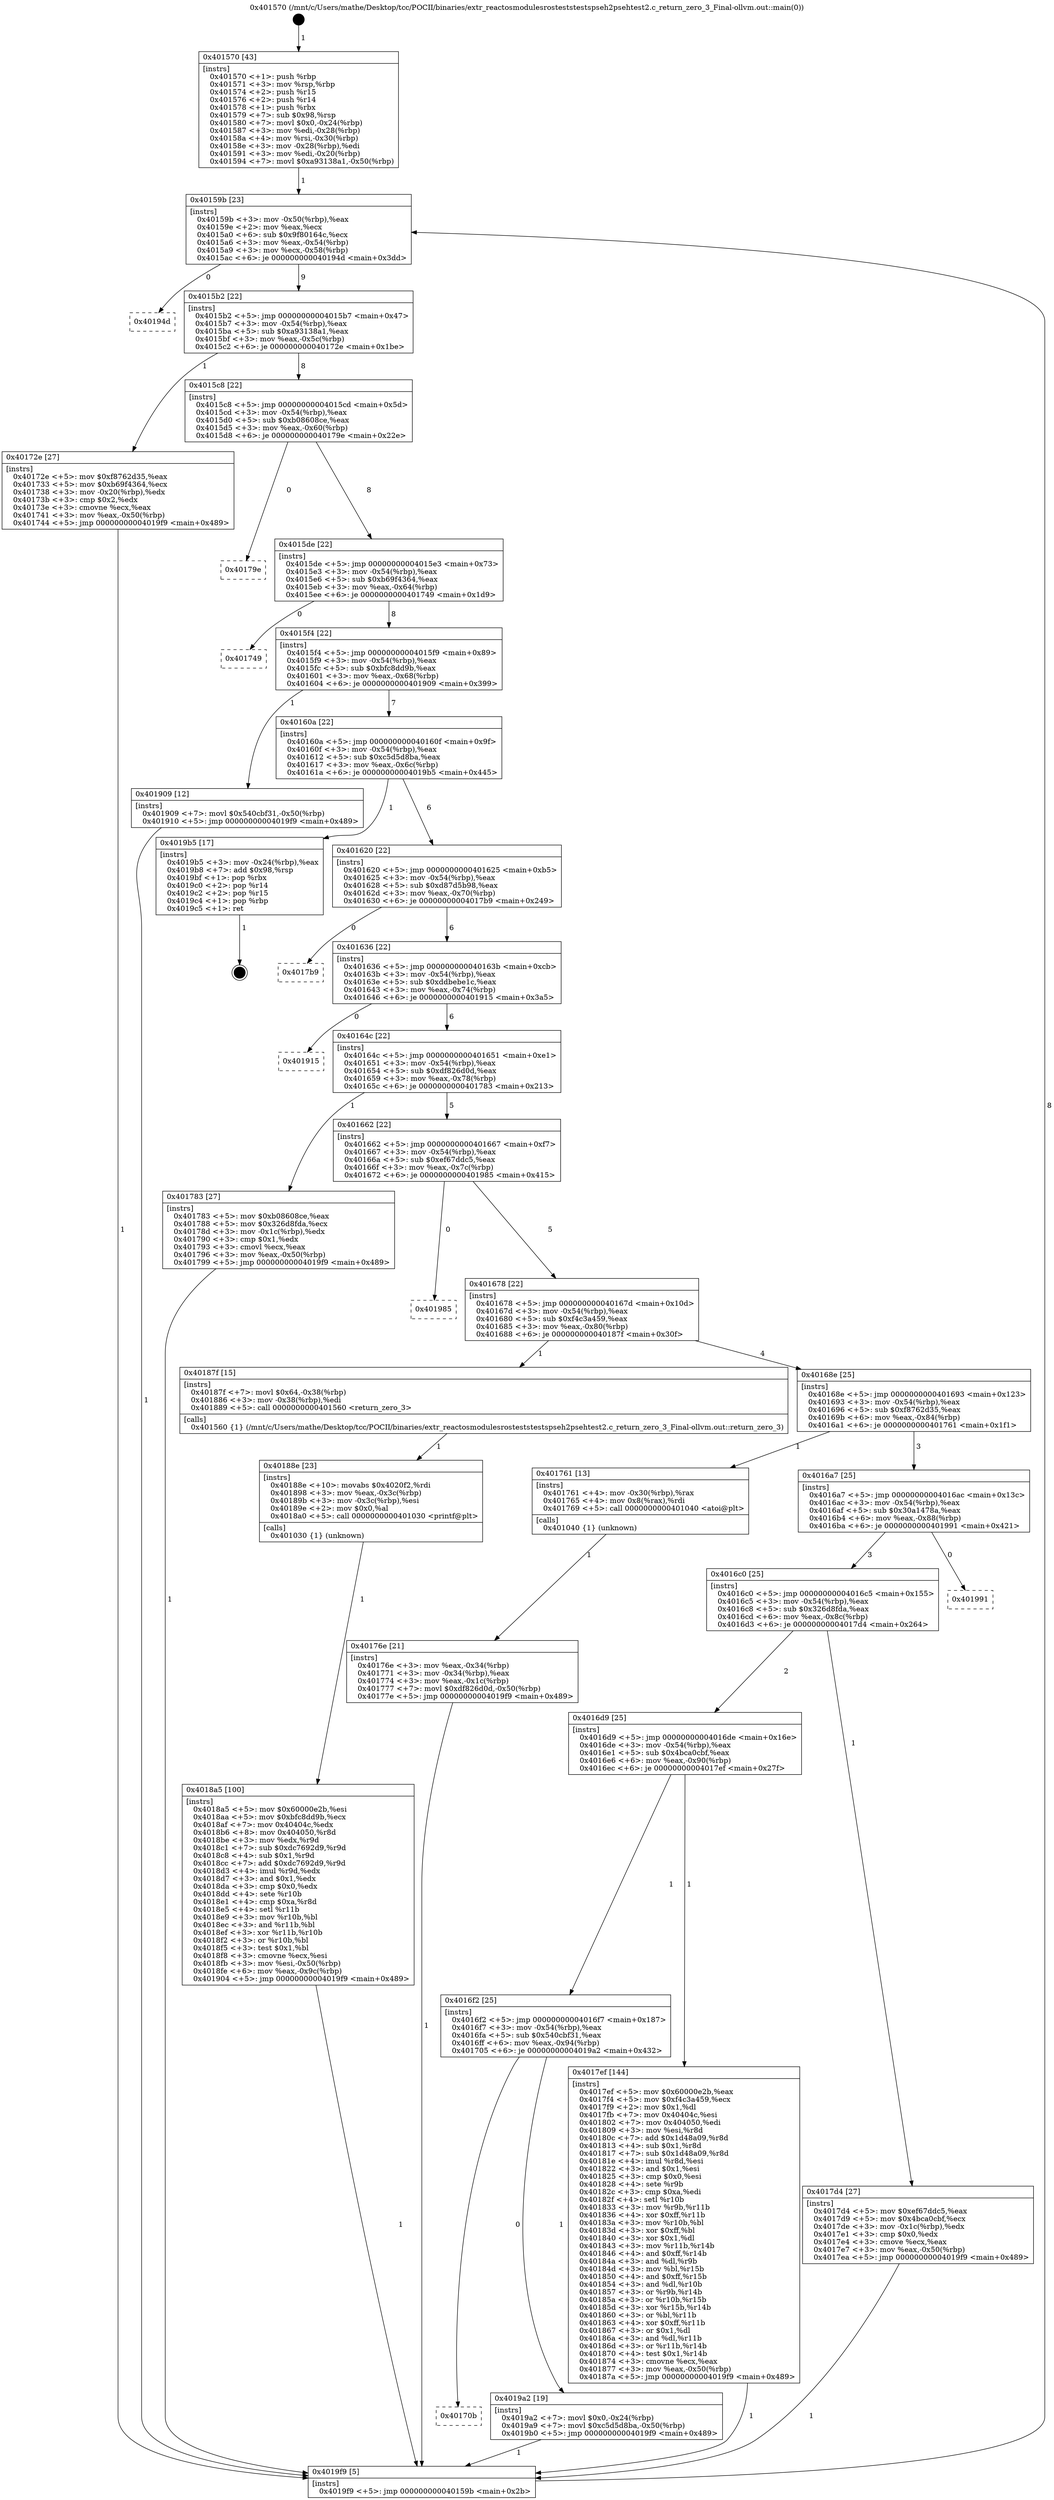 digraph "0x401570" {
  label = "0x401570 (/mnt/c/Users/mathe/Desktop/tcc/POCII/binaries/extr_reactosmodulesrosteststestspseh2psehtest2.c_return_zero_3_Final-ollvm.out::main(0))"
  labelloc = "t"
  node[shape=record]

  Entry [label="",width=0.3,height=0.3,shape=circle,fillcolor=black,style=filled]
  "0x40159b" [label="{
     0x40159b [23]\l
     | [instrs]\l
     &nbsp;&nbsp;0x40159b \<+3\>: mov -0x50(%rbp),%eax\l
     &nbsp;&nbsp;0x40159e \<+2\>: mov %eax,%ecx\l
     &nbsp;&nbsp;0x4015a0 \<+6\>: sub $0x9f80164c,%ecx\l
     &nbsp;&nbsp;0x4015a6 \<+3\>: mov %eax,-0x54(%rbp)\l
     &nbsp;&nbsp;0x4015a9 \<+3\>: mov %ecx,-0x58(%rbp)\l
     &nbsp;&nbsp;0x4015ac \<+6\>: je 000000000040194d \<main+0x3dd\>\l
  }"]
  "0x40194d" [label="{
     0x40194d\l
  }", style=dashed]
  "0x4015b2" [label="{
     0x4015b2 [22]\l
     | [instrs]\l
     &nbsp;&nbsp;0x4015b2 \<+5\>: jmp 00000000004015b7 \<main+0x47\>\l
     &nbsp;&nbsp;0x4015b7 \<+3\>: mov -0x54(%rbp),%eax\l
     &nbsp;&nbsp;0x4015ba \<+5\>: sub $0xa93138a1,%eax\l
     &nbsp;&nbsp;0x4015bf \<+3\>: mov %eax,-0x5c(%rbp)\l
     &nbsp;&nbsp;0x4015c2 \<+6\>: je 000000000040172e \<main+0x1be\>\l
  }"]
  Exit [label="",width=0.3,height=0.3,shape=circle,fillcolor=black,style=filled,peripheries=2]
  "0x40172e" [label="{
     0x40172e [27]\l
     | [instrs]\l
     &nbsp;&nbsp;0x40172e \<+5\>: mov $0xf8762d35,%eax\l
     &nbsp;&nbsp;0x401733 \<+5\>: mov $0xb69f4364,%ecx\l
     &nbsp;&nbsp;0x401738 \<+3\>: mov -0x20(%rbp),%edx\l
     &nbsp;&nbsp;0x40173b \<+3\>: cmp $0x2,%edx\l
     &nbsp;&nbsp;0x40173e \<+3\>: cmovne %ecx,%eax\l
     &nbsp;&nbsp;0x401741 \<+3\>: mov %eax,-0x50(%rbp)\l
     &nbsp;&nbsp;0x401744 \<+5\>: jmp 00000000004019f9 \<main+0x489\>\l
  }"]
  "0x4015c8" [label="{
     0x4015c8 [22]\l
     | [instrs]\l
     &nbsp;&nbsp;0x4015c8 \<+5\>: jmp 00000000004015cd \<main+0x5d\>\l
     &nbsp;&nbsp;0x4015cd \<+3\>: mov -0x54(%rbp),%eax\l
     &nbsp;&nbsp;0x4015d0 \<+5\>: sub $0xb08608ce,%eax\l
     &nbsp;&nbsp;0x4015d5 \<+3\>: mov %eax,-0x60(%rbp)\l
     &nbsp;&nbsp;0x4015d8 \<+6\>: je 000000000040179e \<main+0x22e\>\l
  }"]
  "0x4019f9" [label="{
     0x4019f9 [5]\l
     | [instrs]\l
     &nbsp;&nbsp;0x4019f9 \<+5\>: jmp 000000000040159b \<main+0x2b\>\l
  }"]
  "0x401570" [label="{
     0x401570 [43]\l
     | [instrs]\l
     &nbsp;&nbsp;0x401570 \<+1\>: push %rbp\l
     &nbsp;&nbsp;0x401571 \<+3\>: mov %rsp,%rbp\l
     &nbsp;&nbsp;0x401574 \<+2\>: push %r15\l
     &nbsp;&nbsp;0x401576 \<+2\>: push %r14\l
     &nbsp;&nbsp;0x401578 \<+1\>: push %rbx\l
     &nbsp;&nbsp;0x401579 \<+7\>: sub $0x98,%rsp\l
     &nbsp;&nbsp;0x401580 \<+7\>: movl $0x0,-0x24(%rbp)\l
     &nbsp;&nbsp;0x401587 \<+3\>: mov %edi,-0x28(%rbp)\l
     &nbsp;&nbsp;0x40158a \<+4\>: mov %rsi,-0x30(%rbp)\l
     &nbsp;&nbsp;0x40158e \<+3\>: mov -0x28(%rbp),%edi\l
     &nbsp;&nbsp;0x401591 \<+3\>: mov %edi,-0x20(%rbp)\l
     &nbsp;&nbsp;0x401594 \<+7\>: movl $0xa93138a1,-0x50(%rbp)\l
  }"]
  "0x40170b" [label="{
     0x40170b\l
  }", style=dashed]
  "0x40179e" [label="{
     0x40179e\l
  }", style=dashed]
  "0x4015de" [label="{
     0x4015de [22]\l
     | [instrs]\l
     &nbsp;&nbsp;0x4015de \<+5\>: jmp 00000000004015e3 \<main+0x73\>\l
     &nbsp;&nbsp;0x4015e3 \<+3\>: mov -0x54(%rbp),%eax\l
     &nbsp;&nbsp;0x4015e6 \<+5\>: sub $0xb69f4364,%eax\l
     &nbsp;&nbsp;0x4015eb \<+3\>: mov %eax,-0x64(%rbp)\l
     &nbsp;&nbsp;0x4015ee \<+6\>: je 0000000000401749 \<main+0x1d9\>\l
  }"]
  "0x4019a2" [label="{
     0x4019a2 [19]\l
     | [instrs]\l
     &nbsp;&nbsp;0x4019a2 \<+7\>: movl $0x0,-0x24(%rbp)\l
     &nbsp;&nbsp;0x4019a9 \<+7\>: movl $0xc5d5d8ba,-0x50(%rbp)\l
     &nbsp;&nbsp;0x4019b0 \<+5\>: jmp 00000000004019f9 \<main+0x489\>\l
  }"]
  "0x401749" [label="{
     0x401749\l
  }", style=dashed]
  "0x4015f4" [label="{
     0x4015f4 [22]\l
     | [instrs]\l
     &nbsp;&nbsp;0x4015f4 \<+5\>: jmp 00000000004015f9 \<main+0x89\>\l
     &nbsp;&nbsp;0x4015f9 \<+3\>: mov -0x54(%rbp),%eax\l
     &nbsp;&nbsp;0x4015fc \<+5\>: sub $0xbfc8dd9b,%eax\l
     &nbsp;&nbsp;0x401601 \<+3\>: mov %eax,-0x68(%rbp)\l
     &nbsp;&nbsp;0x401604 \<+6\>: je 0000000000401909 \<main+0x399\>\l
  }"]
  "0x4018a5" [label="{
     0x4018a5 [100]\l
     | [instrs]\l
     &nbsp;&nbsp;0x4018a5 \<+5\>: mov $0x60000e2b,%esi\l
     &nbsp;&nbsp;0x4018aa \<+5\>: mov $0xbfc8dd9b,%ecx\l
     &nbsp;&nbsp;0x4018af \<+7\>: mov 0x40404c,%edx\l
     &nbsp;&nbsp;0x4018b6 \<+8\>: mov 0x404050,%r8d\l
     &nbsp;&nbsp;0x4018be \<+3\>: mov %edx,%r9d\l
     &nbsp;&nbsp;0x4018c1 \<+7\>: sub $0xdc7692d9,%r9d\l
     &nbsp;&nbsp;0x4018c8 \<+4\>: sub $0x1,%r9d\l
     &nbsp;&nbsp;0x4018cc \<+7\>: add $0xdc7692d9,%r9d\l
     &nbsp;&nbsp;0x4018d3 \<+4\>: imul %r9d,%edx\l
     &nbsp;&nbsp;0x4018d7 \<+3\>: and $0x1,%edx\l
     &nbsp;&nbsp;0x4018da \<+3\>: cmp $0x0,%edx\l
     &nbsp;&nbsp;0x4018dd \<+4\>: sete %r10b\l
     &nbsp;&nbsp;0x4018e1 \<+4\>: cmp $0xa,%r8d\l
     &nbsp;&nbsp;0x4018e5 \<+4\>: setl %r11b\l
     &nbsp;&nbsp;0x4018e9 \<+3\>: mov %r10b,%bl\l
     &nbsp;&nbsp;0x4018ec \<+3\>: and %r11b,%bl\l
     &nbsp;&nbsp;0x4018ef \<+3\>: xor %r11b,%r10b\l
     &nbsp;&nbsp;0x4018f2 \<+3\>: or %r10b,%bl\l
     &nbsp;&nbsp;0x4018f5 \<+3\>: test $0x1,%bl\l
     &nbsp;&nbsp;0x4018f8 \<+3\>: cmovne %ecx,%esi\l
     &nbsp;&nbsp;0x4018fb \<+3\>: mov %esi,-0x50(%rbp)\l
     &nbsp;&nbsp;0x4018fe \<+6\>: mov %eax,-0x9c(%rbp)\l
     &nbsp;&nbsp;0x401904 \<+5\>: jmp 00000000004019f9 \<main+0x489\>\l
  }"]
  "0x401909" [label="{
     0x401909 [12]\l
     | [instrs]\l
     &nbsp;&nbsp;0x401909 \<+7\>: movl $0x540cbf31,-0x50(%rbp)\l
     &nbsp;&nbsp;0x401910 \<+5\>: jmp 00000000004019f9 \<main+0x489\>\l
  }"]
  "0x40160a" [label="{
     0x40160a [22]\l
     | [instrs]\l
     &nbsp;&nbsp;0x40160a \<+5\>: jmp 000000000040160f \<main+0x9f\>\l
     &nbsp;&nbsp;0x40160f \<+3\>: mov -0x54(%rbp),%eax\l
     &nbsp;&nbsp;0x401612 \<+5\>: sub $0xc5d5d8ba,%eax\l
     &nbsp;&nbsp;0x401617 \<+3\>: mov %eax,-0x6c(%rbp)\l
     &nbsp;&nbsp;0x40161a \<+6\>: je 00000000004019b5 \<main+0x445\>\l
  }"]
  "0x40188e" [label="{
     0x40188e [23]\l
     | [instrs]\l
     &nbsp;&nbsp;0x40188e \<+10\>: movabs $0x4020f2,%rdi\l
     &nbsp;&nbsp;0x401898 \<+3\>: mov %eax,-0x3c(%rbp)\l
     &nbsp;&nbsp;0x40189b \<+3\>: mov -0x3c(%rbp),%esi\l
     &nbsp;&nbsp;0x40189e \<+2\>: mov $0x0,%al\l
     &nbsp;&nbsp;0x4018a0 \<+5\>: call 0000000000401030 \<printf@plt\>\l
     | [calls]\l
     &nbsp;&nbsp;0x401030 \{1\} (unknown)\l
  }"]
  "0x4019b5" [label="{
     0x4019b5 [17]\l
     | [instrs]\l
     &nbsp;&nbsp;0x4019b5 \<+3\>: mov -0x24(%rbp),%eax\l
     &nbsp;&nbsp;0x4019b8 \<+7\>: add $0x98,%rsp\l
     &nbsp;&nbsp;0x4019bf \<+1\>: pop %rbx\l
     &nbsp;&nbsp;0x4019c0 \<+2\>: pop %r14\l
     &nbsp;&nbsp;0x4019c2 \<+2\>: pop %r15\l
     &nbsp;&nbsp;0x4019c4 \<+1\>: pop %rbp\l
     &nbsp;&nbsp;0x4019c5 \<+1\>: ret\l
  }"]
  "0x401620" [label="{
     0x401620 [22]\l
     | [instrs]\l
     &nbsp;&nbsp;0x401620 \<+5\>: jmp 0000000000401625 \<main+0xb5\>\l
     &nbsp;&nbsp;0x401625 \<+3\>: mov -0x54(%rbp),%eax\l
     &nbsp;&nbsp;0x401628 \<+5\>: sub $0xd87d5b98,%eax\l
     &nbsp;&nbsp;0x40162d \<+3\>: mov %eax,-0x70(%rbp)\l
     &nbsp;&nbsp;0x401630 \<+6\>: je 00000000004017b9 \<main+0x249\>\l
  }"]
  "0x4016f2" [label="{
     0x4016f2 [25]\l
     | [instrs]\l
     &nbsp;&nbsp;0x4016f2 \<+5\>: jmp 00000000004016f7 \<main+0x187\>\l
     &nbsp;&nbsp;0x4016f7 \<+3\>: mov -0x54(%rbp),%eax\l
     &nbsp;&nbsp;0x4016fa \<+5\>: sub $0x540cbf31,%eax\l
     &nbsp;&nbsp;0x4016ff \<+6\>: mov %eax,-0x94(%rbp)\l
     &nbsp;&nbsp;0x401705 \<+6\>: je 00000000004019a2 \<main+0x432\>\l
  }"]
  "0x4017b9" [label="{
     0x4017b9\l
  }", style=dashed]
  "0x401636" [label="{
     0x401636 [22]\l
     | [instrs]\l
     &nbsp;&nbsp;0x401636 \<+5\>: jmp 000000000040163b \<main+0xcb\>\l
     &nbsp;&nbsp;0x40163b \<+3\>: mov -0x54(%rbp),%eax\l
     &nbsp;&nbsp;0x40163e \<+5\>: sub $0xddbebe1c,%eax\l
     &nbsp;&nbsp;0x401643 \<+3\>: mov %eax,-0x74(%rbp)\l
     &nbsp;&nbsp;0x401646 \<+6\>: je 0000000000401915 \<main+0x3a5\>\l
  }"]
  "0x4017ef" [label="{
     0x4017ef [144]\l
     | [instrs]\l
     &nbsp;&nbsp;0x4017ef \<+5\>: mov $0x60000e2b,%eax\l
     &nbsp;&nbsp;0x4017f4 \<+5\>: mov $0xf4c3a459,%ecx\l
     &nbsp;&nbsp;0x4017f9 \<+2\>: mov $0x1,%dl\l
     &nbsp;&nbsp;0x4017fb \<+7\>: mov 0x40404c,%esi\l
     &nbsp;&nbsp;0x401802 \<+7\>: mov 0x404050,%edi\l
     &nbsp;&nbsp;0x401809 \<+3\>: mov %esi,%r8d\l
     &nbsp;&nbsp;0x40180c \<+7\>: add $0x1d48a09,%r8d\l
     &nbsp;&nbsp;0x401813 \<+4\>: sub $0x1,%r8d\l
     &nbsp;&nbsp;0x401817 \<+7\>: sub $0x1d48a09,%r8d\l
     &nbsp;&nbsp;0x40181e \<+4\>: imul %r8d,%esi\l
     &nbsp;&nbsp;0x401822 \<+3\>: and $0x1,%esi\l
     &nbsp;&nbsp;0x401825 \<+3\>: cmp $0x0,%esi\l
     &nbsp;&nbsp;0x401828 \<+4\>: sete %r9b\l
     &nbsp;&nbsp;0x40182c \<+3\>: cmp $0xa,%edi\l
     &nbsp;&nbsp;0x40182f \<+4\>: setl %r10b\l
     &nbsp;&nbsp;0x401833 \<+3\>: mov %r9b,%r11b\l
     &nbsp;&nbsp;0x401836 \<+4\>: xor $0xff,%r11b\l
     &nbsp;&nbsp;0x40183a \<+3\>: mov %r10b,%bl\l
     &nbsp;&nbsp;0x40183d \<+3\>: xor $0xff,%bl\l
     &nbsp;&nbsp;0x401840 \<+3\>: xor $0x1,%dl\l
     &nbsp;&nbsp;0x401843 \<+3\>: mov %r11b,%r14b\l
     &nbsp;&nbsp;0x401846 \<+4\>: and $0xff,%r14b\l
     &nbsp;&nbsp;0x40184a \<+3\>: and %dl,%r9b\l
     &nbsp;&nbsp;0x40184d \<+3\>: mov %bl,%r15b\l
     &nbsp;&nbsp;0x401850 \<+4\>: and $0xff,%r15b\l
     &nbsp;&nbsp;0x401854 \<+3\>: and %dl,%r10b\l
     &nbsp;&nbsp;0x401857 \<+3\>: or %r9b,%r14b\l
     &nbsp;&nbsp;0x40185a \<+3\>: or %r10b,%r15b\l
     &nbsp;&nbsp;0x40185d \<+3\>: xor %r15b,%r14b\l
     &nbsp;&nbsp;0x401860 \<+3\>: or %bl,%r11b\l
     &nbsp;&nbsp;0x401863 \<+4\>: xor $0xff,%r11b\l
     &nbsp;&nbsp;0x401867 \<+3\>: or $0x1,%dl\l
     &nbsp;&nbsp;0x40186a \<+3\>: and %dl,%r11b\l
     &nbsp;&nbsp;0x40186d \<+3\>: or %r11b,%r14b\l
     &nbsp;&nbsp;0x401870 \<+4\>: test $0x1,%r14b\l
     &nbsp;&nbsp;0x401874 \<+3\>: cmovne %ecx,%eax\l
     &nbsp;&nbsp;0x401877 \<+3\>: mov %eax,-0x50(%rbp)\l
     &nbsp;&nbsp;0x40187a \<+5\>: jmp 00000000004019f9 \<main+0x489\>\l
  }"]
  "0x401915" [label="{
     0x401915\l
  }", style=dashed]
  "0x40164c" [label="{
     0x40164c [22]\l
     | [instrs]\l
     &nbsp;&nbsp;0x40164c \<+5\>: jmp 0000000000401651 \<main+0xe1\>\l
     &nbsp;&nbsp;0x401651 \<+3\>: mov -0x54(%rbp),%eax\l
     &nbsp;&nbsp;0x401654 \<+5\>: sub $0xdf826d0d,%eax\l
     &nbsp;&nbsp;0x401659 \<+3\>: mov %eax,-0x78(%rbp)\l
     &nbsp;&nbsp;0x40165c \<+6\>: je 0000000000401783 \<main+0x213\>\l
  }"]
  "0x4016d9" [label="{
     0x4016d9 [25]\l
     | [instrs]\l
     &nbsp;&nbsp;0x4016d9 \<+5\>: jmp 00000000004016de \<main+0x16e\>\l
     &nbsp;&nbsp;0x4016de \<+3\>: mov -0x54(%rbp),%eax\l
     &nbsp;&nbsp;0x4016e1 \<+5\>: sub $0x4bca0cbf,%eax\l
     &nbsp;&nbsp;0x4016e6 \<+6\>: mov %eax,-0x90(%rbp)\l
     &nbsp;&nbsp;0x4016ec \<+6\>: je 00000000004017ef \<main+0x27f\>\l
  }"]
  "0x401783" [label="{
     0x401783 [27]\l
     | [instrs]\l
     &nbsp;&nbsp;0x401783 \<+5\>: mov $0xb08608ce,%eax\l
     &nbsp;&nbsp;0x401788 \<+5\>: mov $0x326d8fda,%ecx\l
     &nbsp;&nbsp;0x40178d \<+3\>: mov -0x1c(%rbp),%edx\l
     &nbsp;&nbsp;0x401790 \<+3\>: cmp $0x1,%edx\l
     &nbsp;&nbsp;0x401793 \<+3\>: cmovl %ecx,%eax\l
     &nbsp;&nbsp;0x401796 \<+3\>: mov %eax,-0x50(%rbp)\l
     &nbsp;&nbsp;0x401799 \<+5\>: jmp 00000000004019f9 \<main+0x489\>\l
  }"]
  "0x401662" [label="{
     0x401662 [22]\l
     | [instrs]\l
     &nbsp;&nbsp;0x401662 \<+5\>: jmp 0000000000401667 \<main+0xf7\>\l
     &nbsp;&nbsp;0x401667 \<+3\>: mov -0x54(%rbp),%eax\l
     &nbsp;&nbsp;0x40166a \<+5\>: sub $0xef67ddc5,%eax\l
     &nbsp;&nbsp;0x40166f \<+3\>: mov %eax,-0x7c(%rbp)\l
     &nbsp;&nbsp;0x401672 \<+6\>: je 0000000000401985 \<main+0x415\>\l
  }"]
  "0x4017d4" [label="{
     0x4017d4 [27]\l
     | [instrs]\l
     &nbsp;&nbsp;0x4017d4 \<+5\>: mov $0xef67ddc5,%eax\l
     &nbsp;&nbsp;0x4017d9 \<+5\>: mov $0x4bca0cbf,%ecx\l
     &nbsp;&nbsp;0x4017de \<+3\>: mov -0x1c(%rbp),%edx\l
     &nbsp;&nbsp;0x4017e1 \<+3\>: cmp $0x0,%edx\l
     &nbsp;&nbsp;0x4017e4 \<+3\>: cmove %ecx,%eax\l
     &nbsp;&nbsp;0x4017e7 \<+3\>: mov %eax,-0x50(%rbp)\l
     &nbsp;&nbsp;0x4017ea \<+5\>: jmp 00000000004019f9 \<main+0x489\>\l
  }"]
  "0x401985" [label="{
     0x401985\l
  }", style=dashed]
  "0x401678" [label="{
     0x401678 [22]\l
     | [instrs]\l
     &nbsp;&nbsp;0x401678 \<+5\>: jmp 000000000040167d \<main+0x10d\>\l
     &nbsp;&nbsp;0x40167d \<+3\>: mov -0x54(%rbp),%eax\l
     &nbsp;&nbsp;0x401680 \<+5\>: sub $0xf4c3a459,%eax\l
     &nbsp;&nbsp;0x401685 \<+3\>: mov %eax,-0x80(%rbp)\l
     &nbsp;&nbsp;0x401688 \<+6\>: je 000000000040187f \<main+0x30f\>\l
  }"]
  "0x4016c0" [label="{
     0x4016c0 [25]\l
     | [instrs]\l
     &nbsp;&nbsp;0x4016c0 \<+5\>: jmp 00000000004016c5 \<main+0x155\>\l
     &nbsp;&nbsp;0x4016c5 \<+3\>: mov -0x54(%rbp),%eax\l
     &nbsp;&nbsp;0x4016c8 \<+5\>: sub $0x326d8fda,%eax\l
     &nbsp;&nbsp;0x4016cd \<+6\>: mov %eax,-0x8c(%rbp)\l
     &nbsp;&nbsp;0x4016d3 \<+6\>: je 00000000004017d4 \<main+0x264\>\l
  }"]
  "0x40187f" [label="{
     0x40187f [15]\l
     | [instrs]\l
     &nbsp;&nbsp;0x40187f \<+7\>: movl $0x64,-0x38(%rbp)\l
     &nbsp;&nbsp;0x401886 \<+3\>: mov -0x38(%rbp),%edi\l
     &nbsp;&nbsp;0x401889 \<+5\>: call 0000000000401560 \<return_zero_3\>\l
     | [calls]\l
     &nbsp;&nbsp;0x401560 \{1\} (/mnt/c/Users/mathe/Desktop/tcc/POCII/binaries/extr_reactosmodulesrosteststestspseh2psehtest2.c_return_zero_3_Final-ollvm.out::return_zero_3)\l
  }"]
  "0x40168e" [label="{
     0x40168e [25]\l
     | [instrs]\l
     &nbsp;&nbsp;0x40168e \<+5\>: jmp 0000000000401693 \<main+0x123\>\l
     &nbsp;&nbsp;0x401693 \<+3\>: mov -0x54(%rbp),%eax\l
     &nbsp;&nbsp;0x401696 \<+5\>: sub $0xf8762d35,%eax\l
     &nbsp;&nbsp;0x40169b \<+6\>: mov %eax,-0x84(%rbp)\l
     &nbsp;&nbsp;0x4016a1 \<+6\>: je 0000000000401761 \<main+0x1f1\>\l
  }"]
  "0x401991" [label="{
     0x401991\l
  }", style=dashed]
  "0x401761" [label="{
     0x401761 [13]\l
     | [instrs]\l
     &nbsp;&nbsp;0x401761 \<+4\>: mov -0x30(%rbp),%rax\l
     &nbsp;&nbsp;0x401765 \<+4\>: mov 0x8(%rax),%rdi\l
     &nbsp;&nbsp;0x401769 \<+5\>: call 0000000000401040 \<atoi@plt\>\l
     | [calls]\l
     &nbsp;&nbsp;0x401040 \{1\} (unknown)\l
  }"]
  "0x4016a7" [label="{
     0x4016a7 [25]\l
     | [instrs]\l
     &nbsp;&nbsp;0x4016a7 \<+5\>: jmp 00000000004016ac \<main+0x13c\>\l
     &nbsp;&nbsp;0x4016ac \<+3\>: mov -0x54(%rbp),%eax\l
     &nbsp;&nbsp;0x4016af \<+5\>: sub $0x30a1478a,%eax\l
     &nbsp;&nbsp;0x4016b4 \<+6\>: mov %eax,-0x88(%rbp)\l
     &nbsp;&nbsp;0x4016ba \<+6\>: je 0000000000401991 \<main+0x421\>\l
  }"]
  "0x40176e" [label="{
     0x40176e [21]\l
     | [instrs]\l
     &nbsp;&nbsp;0x40176e \<+3\>: mov %eax,-0x34(%rbp)\l
     &nbsp;&nbsp;0x401771 \<+3\>: mov -0x34(%rbp),%eax\l
     &nbsp;&nbsp;0x401774 \<+3\>: mov %eax,-0x1c(%rbp)\l
     &nbsp;&nbsp;0x401777 \<+7\>: movl $0xdf826d0d,-0x50(%rbp)\l
     &nbsp;&nbsp;0x40177e \<+5\>: jmp 00000000004019f9 \<main+0x489\>\l
  }"]
  Entry -> "0x401570" [label=" 1"]
  "0x40159b" -> "0x40194d" [label=" 0"]
  "0x40159b" -> "0x4015b2" [label=" 9"]
  "0x4019b5" -> Exit [label=" 1"]
  "0x4015b2" -> "0x40172e" [label=" 1"]
  "0x4015b2" -> "0x4015c8" [label=" 8"]
  "0x40172e" -> "0x4019f9" [label=" 1"]
  "0x401570" -> "0x40159b" [label=" 1"]
  "0x4019f9" -> "0x40159b" [label=" 8"]
  "0x4019a2" -> "0x4019f9" [label=" 1"]
  "0x4015c8" -> "0x40179e" [label=" 0"]
  "0x4015c8" -> "0x4015de" [label=" 8"]
  "0x4016f2" -> "0x40170b" [label=" 0"]
  "0x4015de" -> "0x401749" [label=" 0"]
  "0x4015de" -> "0x4015f4" [label=" 8"]
  "0x4016f2" -> "0x4019a2" [label=" 1"]
  "0x4015f4" -> "0x401909" [label=" 1"]
  "0x4015f4" -> "0x40160a" [label=" 7"]
  "0x401909" -> "0x4019f9" [label=" 1"]
  "0x40160a" -> "0x4019b5" [label=" 1"]
  "0x40160a" -> "0x401620" [label=" 6"]
  "0x4018a5" -> "0x4019f9" [label=" 1"]
  "0x401620" -> "0x4017b9" [label=" 0"]
  "0x401620" -> "0x401636" [label=" 6"]
  "0x40188e" -> "0x4018a5" [label=" 1"]
  "0x401636" -> "0x401915" [label=" 0"]
  "0x401636" -> "0x40164c" [label=" 6"]
  "0x40187f" -> "0x40188e" [label=" 1"]
  "0x40164c" -> "0x401783" [label=" 1"]
  "0x40164c" -> "0x401662" [label=" 5"]
  "0x4016d9" -> "0x4016f2" [label=" 1"]
  "0x401662" -> "0x401985" [label=" 0"]
  "0x401662" -> "0x401678" [label=" 5"]
  "0x4016d9" -> "0x4017ef" [label=" 1"]
  "0x401678" -> "0x40187f" [label=" 1"]
  "0x401678" -> "0x40168e" [label=" 4"]
  "0x4017d4" -> "0x4019f9" [label=" 1"]
  "0x40168e" -> "0x401761" [label=" 1"]
  "0x40168e" -> "0x4016a7" [label=" 3"]
  "0x401761" -> "0x40176e" [label=" 1"]
  "0x40176e" -> "0x4019f9" [label=" 1"]
  "0x401783" -> "0x4019f9" [label=" 1"]
  "0x4016c0" -> "0x4016d9" [label=" 2"]
  "0x4016a7" -> "0x401991" [label=" 0"]
  "0x4016a7" -> "0x4016c0" [label=" 3"]
  "0x4017ef" -> "0x4019f9" [label=" 1"]
  "0x4016c0" -> "0x4017d4" [label=" 1"]
}
